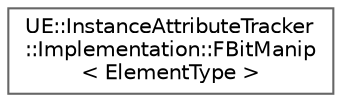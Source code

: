 digraph "Graphical Class Hierarchy"
{
 // INTERACTIVE_SVG=YES
 // LATEX_PDF_SIZE
  bgcolor="transparent";
  edge [fontname=Helvetica,fontsize=10,labelfontname=Helvetica,labelfontsize=10];
  node [fontname=Helvetica,fontsize=10,shape=box,height=0.2,width=0.4];
  rankdir="LR";
  Node0 [id="Node000000",label="UE::InstanceAttributeTracker\l::Implementation::FBitManip\l\< ElementType \>",height=0.2,width=0.4,color="grey40", fillcolor="white", style="filled",URL="$d7/d71/structUE_1_1InstanceAttributeTracker_1_1Implementation_1_1FBitManip.html",tooltip=" "];
}
